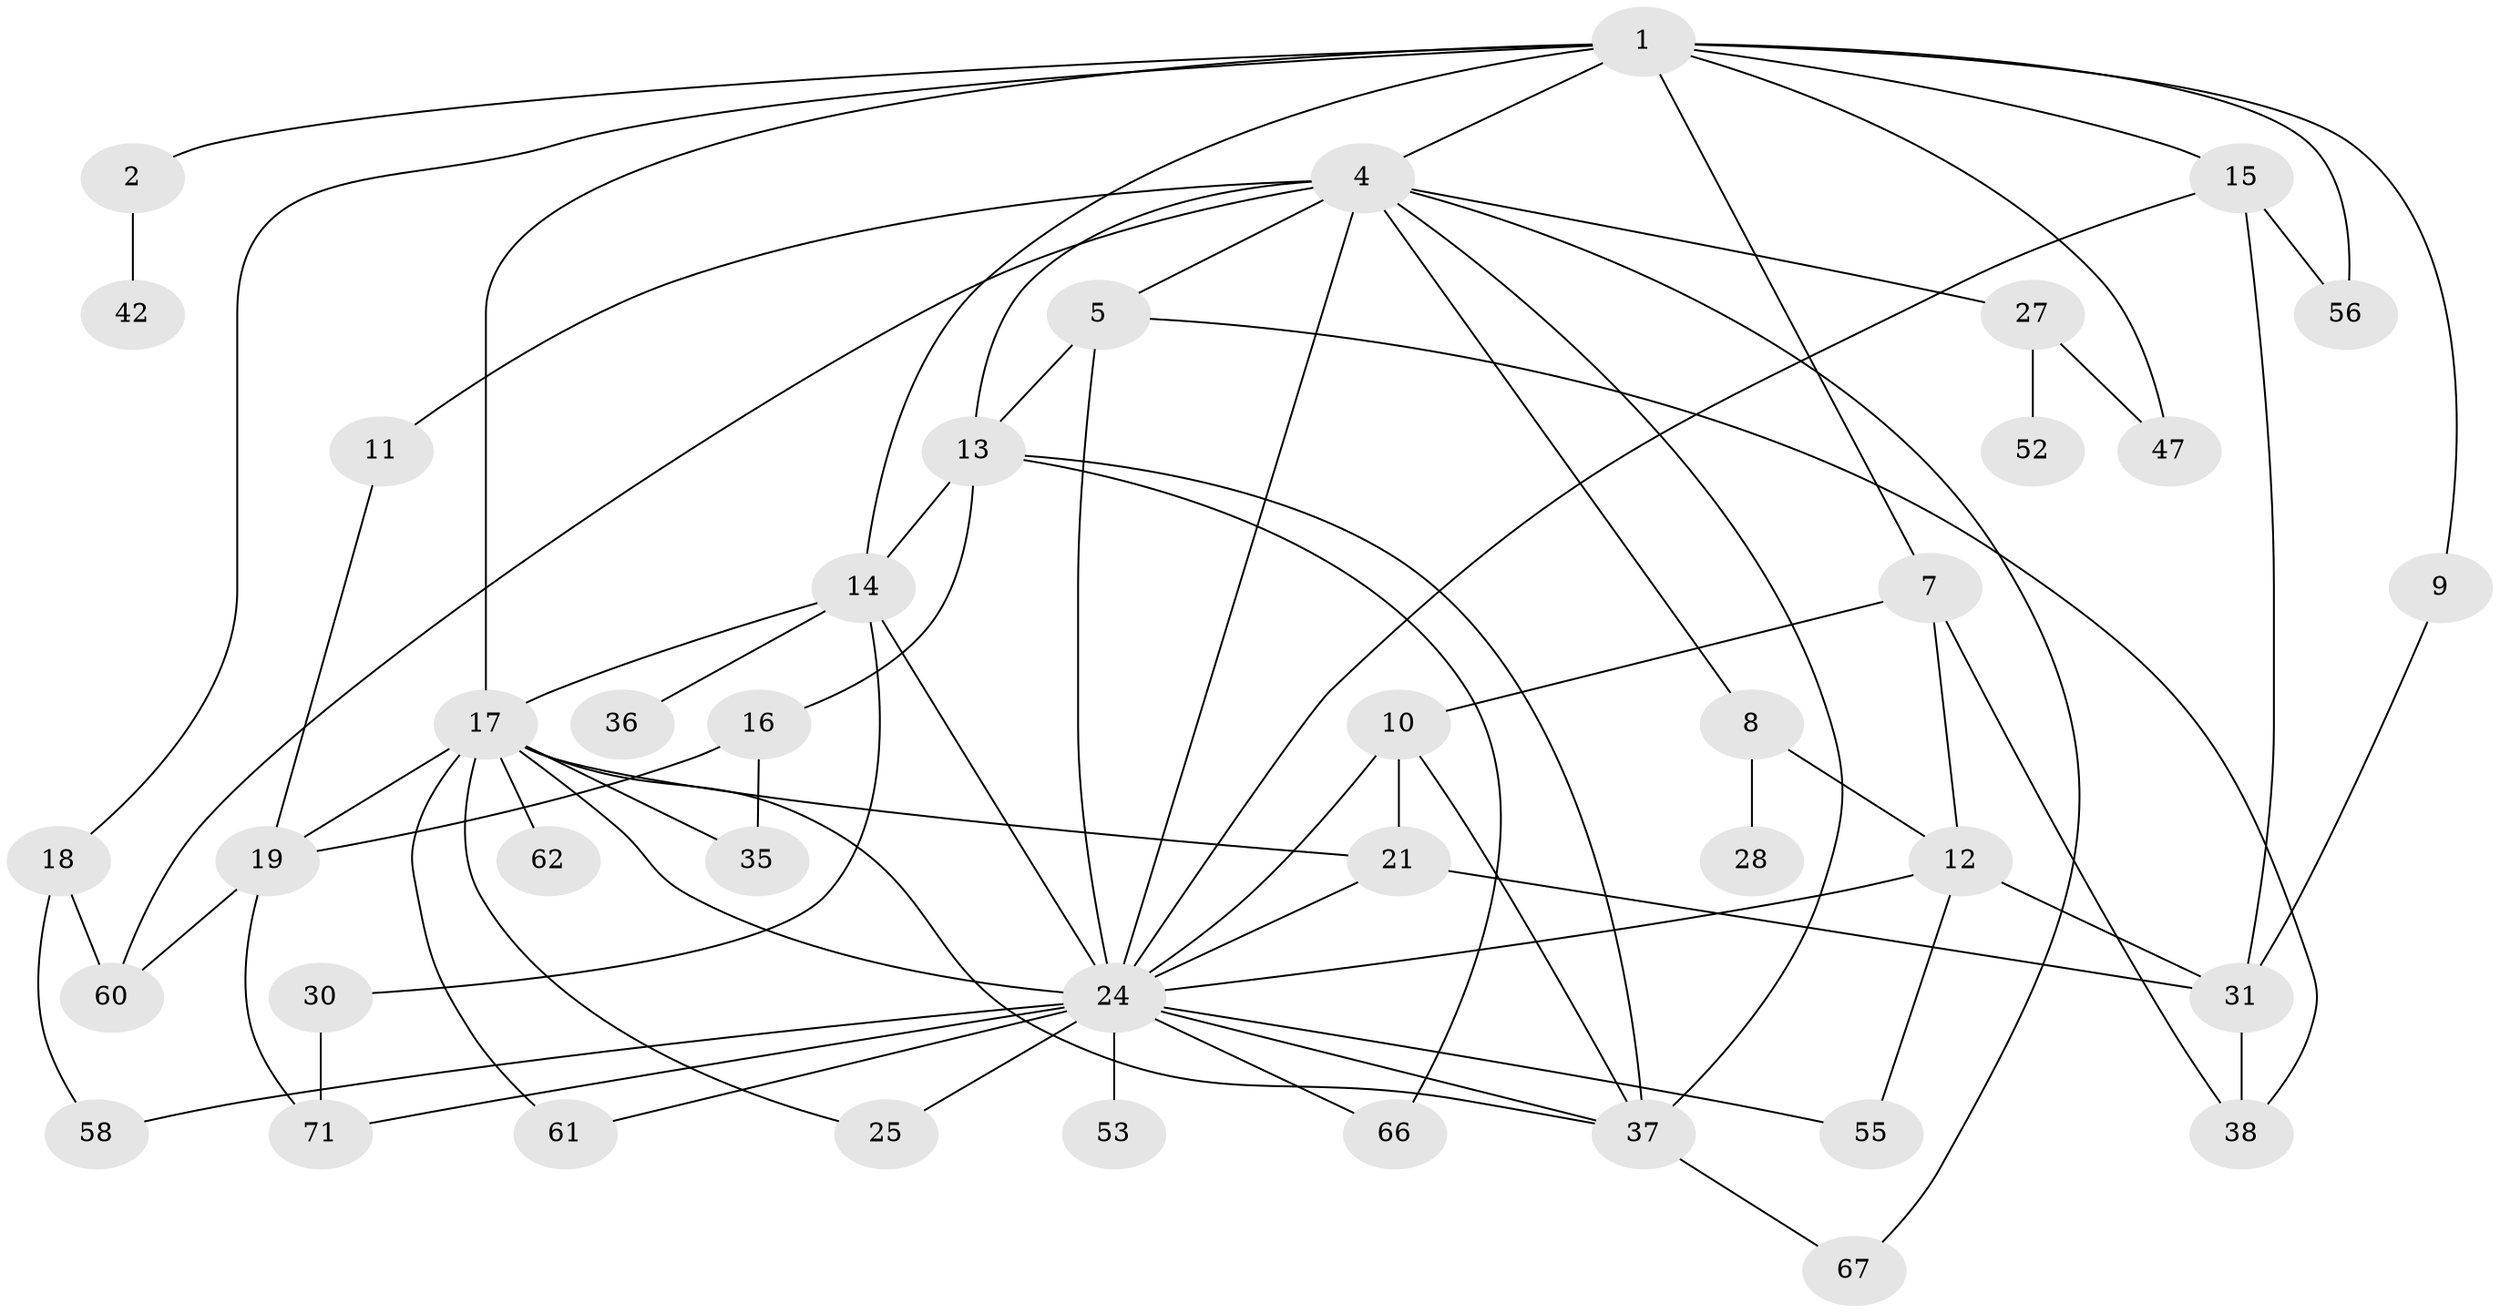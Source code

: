 // original degree distribution, {7: 0.024390243902439025, 2: 0.2682926829268293, 5: 0.0975609756097561, 6: 0.024390243902439025, 3: 0.1951219512195122, 4: 0.15853658536585366, 8: 0.012195121951219513, 1: 0.21951219512195122}
// Generated by graph-tools (version 1.1) at 2025/13/03/09/25 04:13:27]
// undirected, 41 vertices, 76 edges
graph export_dot {
graph [start="1"]
  node [color=gray90,style=filled];
  1 [super="+3"];
  2;
  4 [super="+6"];
  5 [super="+39"];
  7 [super="+54"];
  8 [super="+22"];
  9;
  10 [super="+76"];
  11;
  12;
  13 [super="+20+80+65"];
  14;
  15 [super="+70+26+45"];
  16;
  17 [super="+77+64+23+33+48"];
  18 [super="+46"];
  19 [super="+29"];
  21 [super="+44"];
  24 [super="+32"];
  25;
  27;
  28 [super="+40"];
  30;
  31 [super="+68+63"];
  35;
  36;
  37 [super="+69"];
  38;
  42;
  47 [super="+78"];
  52;
  53;
  55 [super="+57"];
  56;
  58;
  60 [super="+79+73"];
  61;
  62;
  66;
  67;
  71;
  1 -- 2;
  1 -- 4;
  1 -- 9;
  1 -- 15;
  1 -- 56;
  1 -- 47;
  1 -- 17;
  1 -- 18;
  1 -- 7;
  1 -- 14;
  2 -- 42;
  4 -- 5;
  4 -- 8;
  4 -- 13;
  4 -- 60;
  4 -- 67;
  4 -- 27;
  4 -- 11;
  4 -- 24;
  4 -- 37;
  5 -- 13;
  5 -- 38;
  5 -- 24;
  7 -- 10;
  7 -- 12;
  7 -- 38;
  8 -- 28;
  8 -- 12;
  9 -- 31;
  10 -- 21;
  10 -- 37;
  10 -- 24;
  11 -- 19;
  12 -- 55;
  12 -- 24;
  12 -- 31;
  13 -- 16;
  13 -- 37;
  13 -- 66;
  13 -- 14;
  14 -- 30;
  14 -- 36;
  14 -- 17;
  14 -- 24 [weight=2];
  15 -- 56;
  15 -- 31;
  15 -- 24;
  16 -- 35;
  16 -- 19;
  17 -- 25;
  17 -- 37;
  17 -- 21;
  17 -- 62;
  17 -- 35;
  17 -- 19;
  17 -- 61;
  17 -- 24;
  18 -- 58;
  18 -- 60;
  19 -- 71;
  19 -- 60;
  21 -- 24;
  21 -- 31;
  24 -- 71;
  24 -- 55;
  24 -- 66;
  24 -- 58;
  24 -- 53;
  24 -- 25;
  24 -- 61;
  24 -- 37;
  27 -- 47;
  27 -- 52;
  30 -- 71;
  31 -- 38;
  37 -- 67;
}
